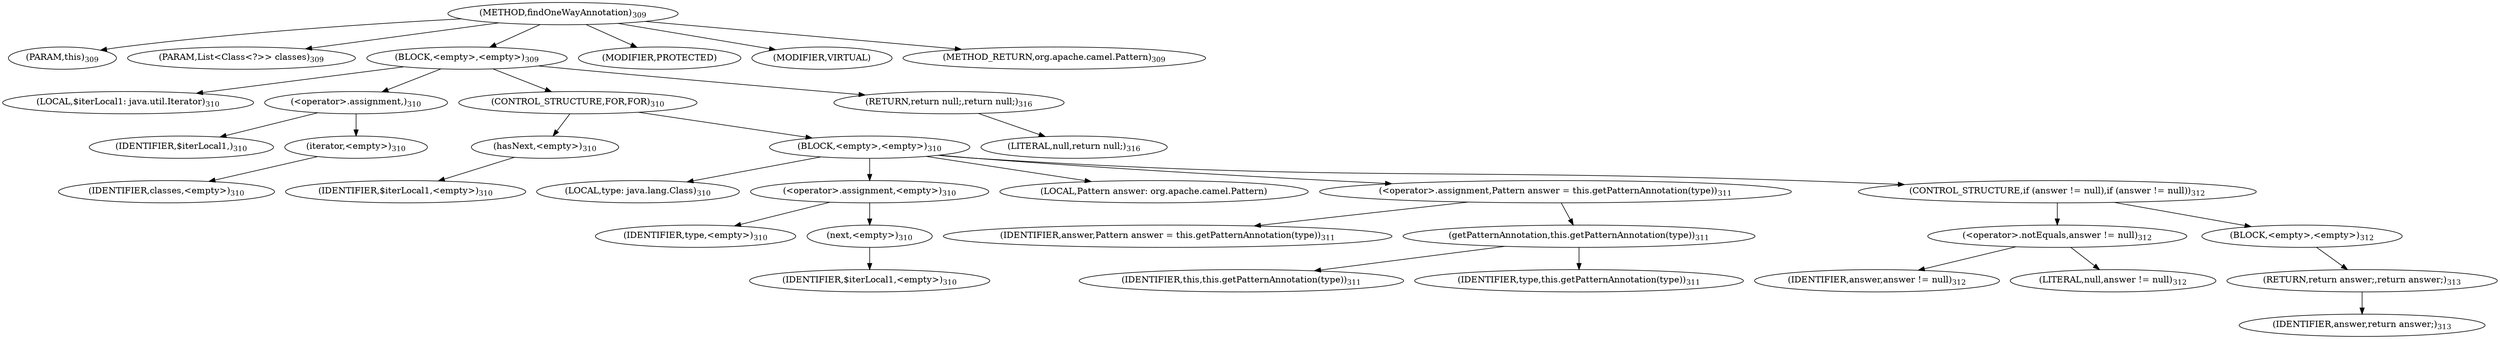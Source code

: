 digraph "findOneWayAnnotation" {  
"667" [label = <(METHOD,findOneWayAnnotation)<SUB>309</SUB>> ]
"29" [label = <(PARAM,this)<SUB>309</SUB>> ]
"668" [label = <(PARAM,List&lt;Class&lt;?&gt;&gt; classes)<SUB>309</SUB>> ]
"669" [label = <(BLOCK,&lt;empty&gt;,&lt;empty&gt;)<SUB>309</SUB>> ]
"670" [label = <(LOCAL,$iterLocal1: java.util.Iterator)<SUB>310</SUB>> ]
"671" [label = <(&lt;operator&gt;.assignment,)<SUB>310</SUB>> ]
"672" [label = <(IDENTIFIER,$iterLocal1,)<SUB>310</SUB>> ]
"673" [label = <(iterator,&lt;empty&gt;)<SUB>310</SUB>> ]
"674" [label = <(IDENTIFIER,classes,&lt;empty&gt;)<SUB>310</SUB>> ]
"675" [label = <(CONTROL_STRUCTURE,FOR,FOR)<SUB>310</SUB>> ]
"676" [label = <(hasNext,&lt;empty&gt;)<SUB>310</SUB>> ]
"677" [label = <(IDENTIFIER,$iterLocal1,&lt;empty&gt;)<SUB>310</SUB>> ]
"678" [label = <(BLOCK,&lt;empty&gt;,&lt;empty&gt;)<SUB>310</SUB>> ]
"679" [label = <(LOCAL,type: java.lang.Class)<SUB>310</SUB>> ]
"680" [label = <(&lt;operator&gt;.assignment,&lt;empty&gt;)<SUB>310</SUB>> ]
"681" [label = <(IDENTIFIER,type,&lt;empty&gt;)<SUB>310</SUB>> ]
"682" [label = <(next,&lt;empty&gt;)<SUB>310</SUB>> ]
"683" [label = <(IDENTIFIER,$iterLocal1,&lt;empty&gt;)<SUB>310</SUB>> ]
"684" [label = <(LOCAL,Pattern answer: org.apache.camel.Pattern)> ]
"685" [label = <(&lt;operator&gt;.assignment,Pattern answer = this.getPatternAnnotation(type))<SUB>311</SUB>> ]
"686" [label = <(IDENTIFIER,answer,Pattern answer = this.getPatternAnnotation(type))<SUB>311</SUB>> ]
"687" [label = <(getPatternAnnotation,this.getPatternAnnotation(type))<SUB>311</SUB>> ]
"28" [label = <(IDENTIFIER,this,this.getPatternAnnotation(type))<SUB>311</SUB>> ]
"688" [label = <(IDENTIFIER,type,this.getPatternAnnotation(type))<SUB>311</SUB>> ]
"689" [label = <(CONTROL_STRUCTURE,if (answer != null),if (answer != null))<SUB>312</SUB>> ]
"690" [label = <(&lt;operator&gt;.notEquals,answer != null)<SUB>312</SUB>> ]
"691" [label = <(IDENTIFIER,answer,answer != null)<SUB>312</SUB>> ]
"692" [label = <(LITERAL,null,answer != null)<SUB>312</SUB>> ]
"693" [label = <(BLOCK,&lt;empty&gt;,&lt;empty&gt;)<SUB>312</SUB>> ]
"694" [label = <(RETURN,return answer;,return answer;)<SUB>313</SUB>> ]
"695" [label = <(IDENTIFIER,answer,return answer;)<SUB>313</SUB>> ]
"696" [label = <(RETURN,return null;,return null;)<SUB>316</SUB>> ]
"697" [label = <(LITERAL,null,return null;)<SUB>316</SUB>> ]
"698" [label = <(MODIFIER,PROTECTED)> ]
"699" [label = <(MODIFIER,VIRTUAL)> ]
"700" [label = <(METHOD_RETURN,org.apache.camel.Pattern)<SUB>309</SUB>> ]
  "667" -> "29" 
  "667" -> "668" 
  "667" -> "669" 
  "667" -> "698" 
  "667" -> "699" 
  "667" -> "700" 
  "669" -> "670" 
  "669" -> "671" 
  "669" -> "675" 
  "669" -> "696" 
  "671" -> "672" 
  "671" -> "673" 
  "673" -> "674" 
  "675" -> "676" 
  "675" -> "678" 
  "676" -> "677" 
  "678" -> "679" 
  "678" -> "680" 
  "678" -> "684" 
  "678" -> "685" 
  "678" -> "689" 
  "680" -> "681" 
  "680" -> "682" 
  "682" -> "683" 
  "685" -> "686" 
  "685" -> "687" 
  "687" -> "28" 
  "687" -> "688" 
  "689" -> "690" 
  "689" -> "693" 
  "690" -> "691" 
  "690" -> "692" 
  "693" -> "694" 
  "694" -> "695" 
  "696" -> "697" 
}
